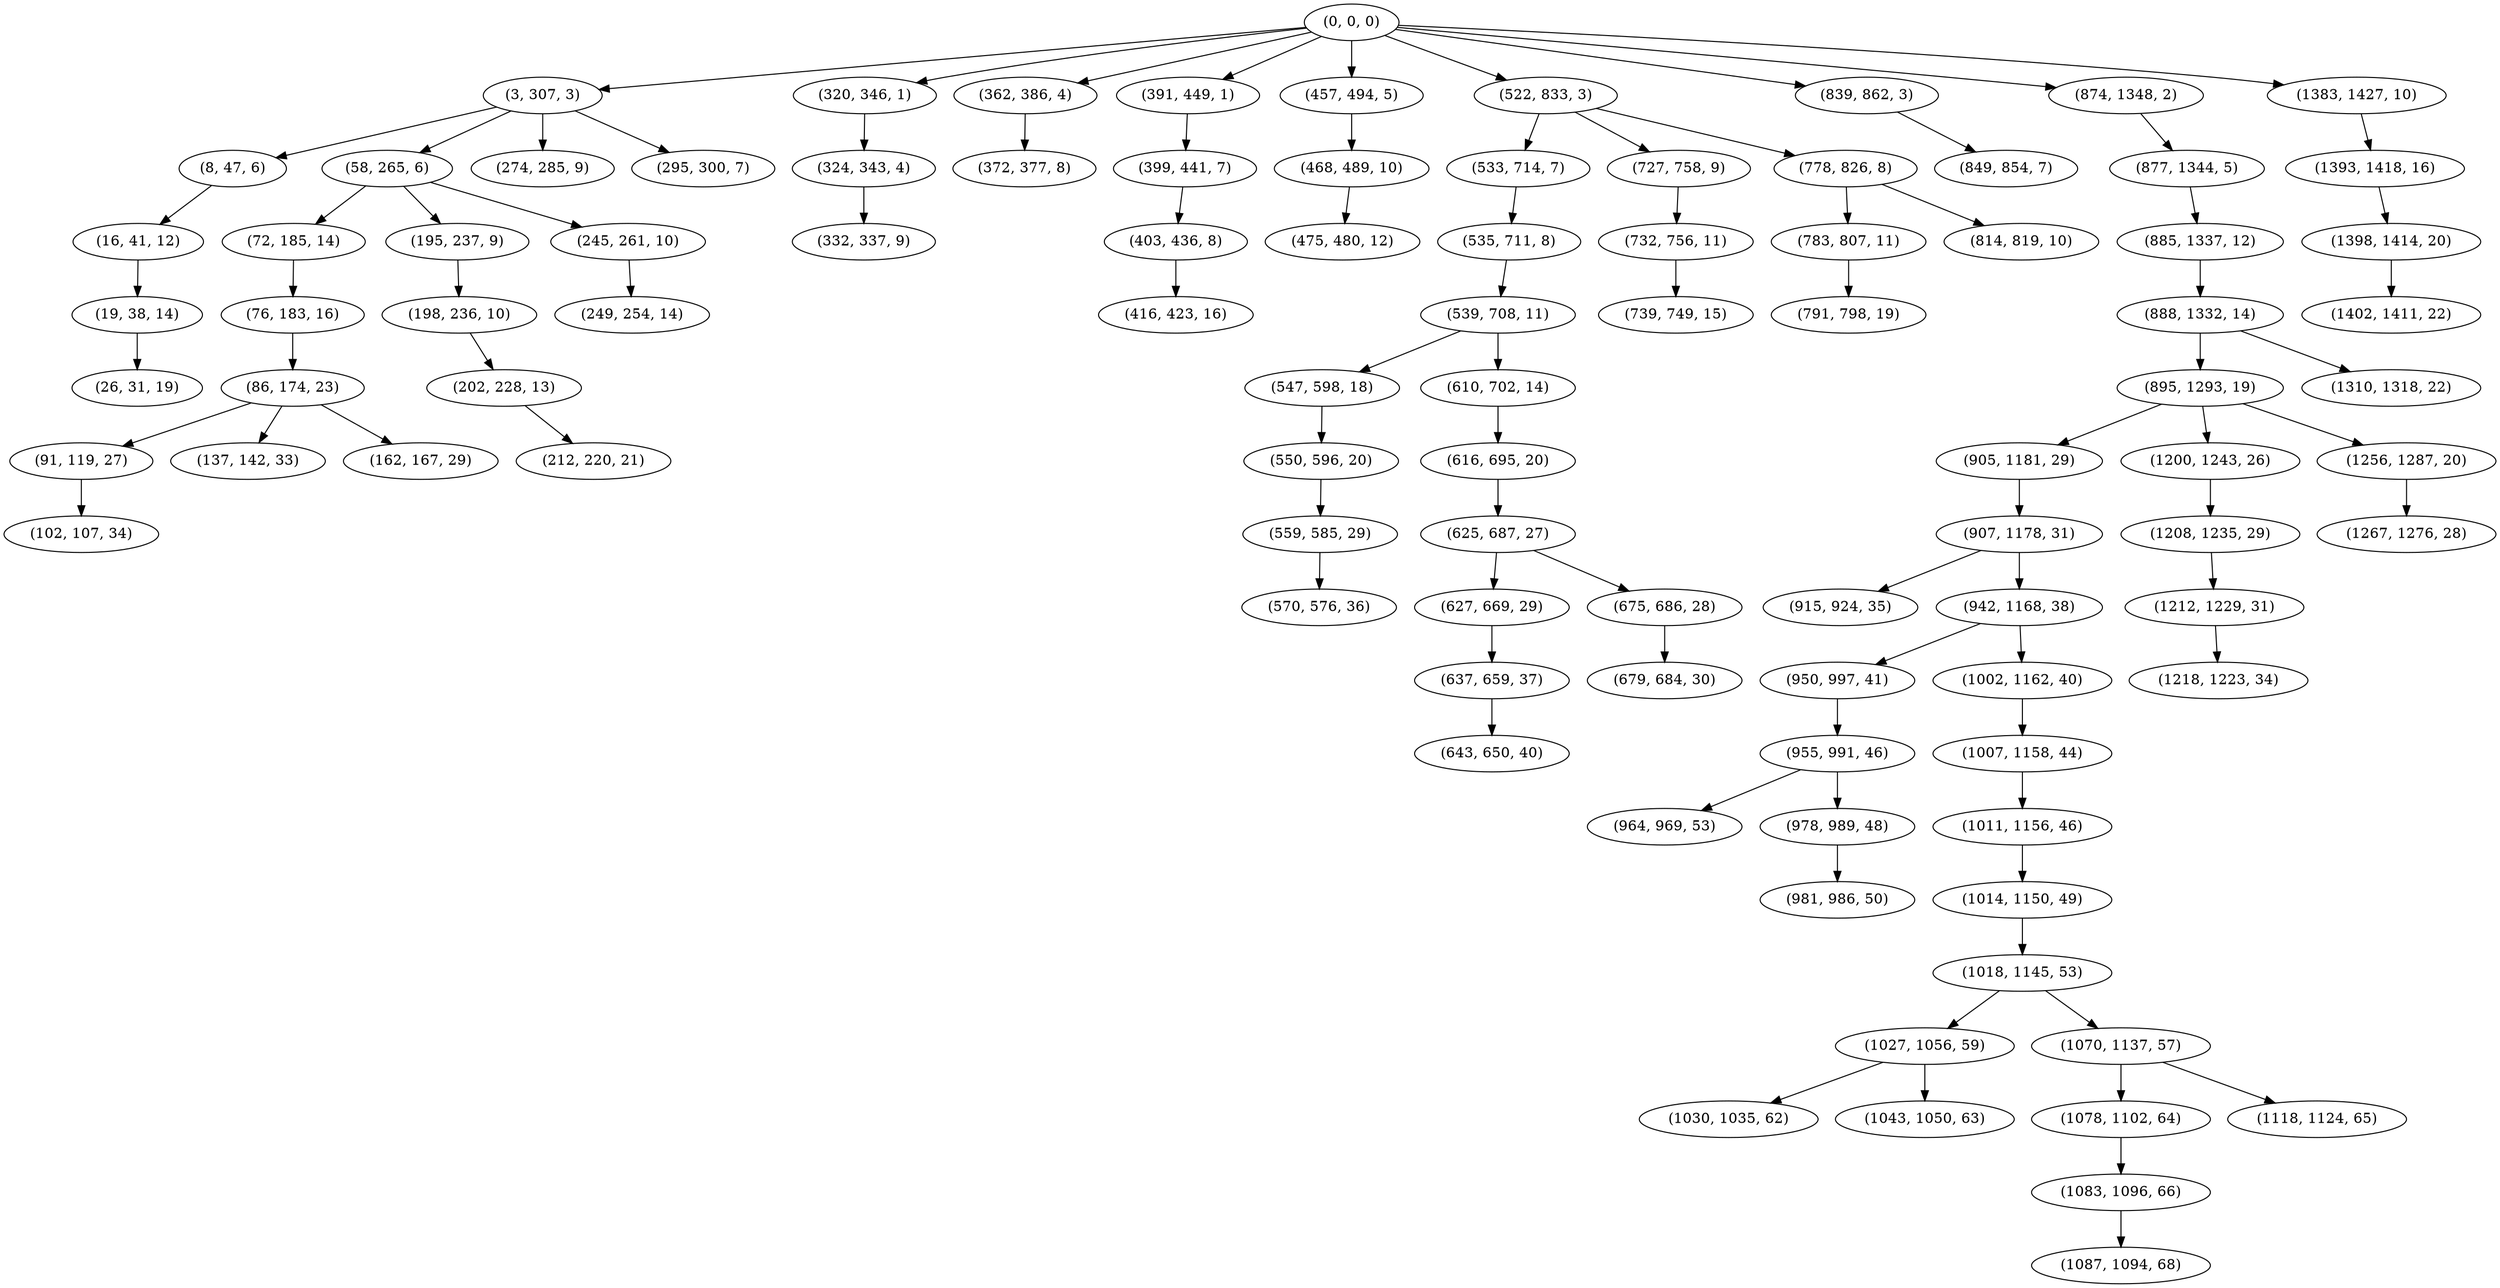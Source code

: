 digraph tree {
    "(0, 0, 0)";
    "(3, 307, 3)";
    "(8, 47, 6)";
    "(16, 41, 12)";
    "(19, 38, 14)";
    "(26, 31, 19)";
    "(58, 265, 6)";
    "(72, 185, 14)";
    "(76, 183, 16)";
    "(86, 174, 23)";
    "(91, 119, 27)";
    "(102, 107, 34)";
    "(137, 142, 33)";
    "(162, 167, 29)";
    "(195, 237, 9)";
    "(198, 236, 10)";
    "(202, 228, 13)";
    "(212, 220, 21)";
    "(245, 261, 10)";
    "(249, 254, 14)";
    "(274, 285, 9)";
    "(295, 300, 7)";
    "(320, 346, 1)";
    "(324, 343, 4)";
    "(332, 337, 9)";
    "(362, 386, 4)";
    "(372, 377, 8)";
    "(391, 449, 1)";
    "(399, 441, 7)";
    "(403, 436, 8)";
    "(416, 423, 16)";
    "(457, 494, 5)";
    "(468, 489, 10)";
    "(475, 480, 12)";
    "(522, 833, 3)";
    "(533, 714, 7)";
    "(535, 711, 8)";
    "(539, 708, 11)";
    "(547, 598, 18)";
    "(550, 596, 20)";
    "(559, 585, 29)";
    "(570, 576, 36)";
    "(610, 702, 14)";
    "(616, 695, 20)";
    "(625, 687, 27)";
    "(627, 669, 29)";
    "(637, 659, 37)";
    "(643, 650, 40)";
    "(675, 686, 28)";
    "(679, 684, 30)";
    "(727, 758, 9)";
    "(732, 756, 11)";
    "(739, 749, 15)";
    "(778, 826, 8)";
    "(783, 807, 11)";
    "(791, 798, 19)";
    "(814, 819, 10)";
    "(839, 862, 3)";
    "(849, 854, 7)";
    "(874, 1348, 2)";
    "(877, 1344, 5)";
    "(885, 1337, 12)";
    "(888, 1332, 14)";
    "(895, 1293, 19)";
    "(905, 1181, 29)";
    "(907, 1178, 31)";
    "(915, 924, 35)";
    "(942, 1168, 38)";
    "(950, 997, 41)";
    "(955, 991, 46)";
    "(964, 969, 53)";
    "(978, 989, 48)";
    "(981, 986, 50)";
    "(1002, 1162, 40)";
    "(1007, 1158, 44)";
    "(1011, 1156, 46)";
    "(1014, 1150, 49)";
    "(1018, 1145, 53)";
    "(1027, 1056, 59)";
    "(1030, 1035, 62)";
    "(1043, 1050, 63)";
    "(1070, 1137, 57)";
    "(1078, 1102, 64)";
    "(1083, 1096, 66)";
    "(1087, 1094, 68)";
    "(1118, 1124, 65)";
    "(1200, 1243, 26)";
    "(1208, 1235, 29)";
    "(1212, 1229, 31)";
    "(1218, 1223, 34)";
    "(1256, 1287, 20)";
    "(1267, 1276, 28)";
    "(1310, 1318, 22)";
    "(1383, 1427, 10)";
    "(1393, 1418, 16)";
    "(1398, 1414, 20)";
    "(1402, 1411, 22)";
    "(0, 0, 0)" -> "(3, 307, 3)";
    "(0, 0, 0)" -> "(320, 346, 1)";
    "(0, 0, 0)" -> "(362, 386, 4)";
    "(0, 0, 0)" -> "(391, 449, 1)";
    "(0, 0, 0)" -> "(457, 494, 5)";
    "(0, 0, 0)" -> "(522, 833, 3)";
    "(0, 0, 0)" -> "(839, 862, 3)";
    "(0, 0, 0)" -> "(874, 1348, 2)";
    "(0, 0, 0)" -> "(1383, 1427, 10)";
    "(3, 307, 3)" -> "(8, 47, 6)";
    "(3, 307, 3)" -> "(58, 265, 6)";
    "(3, 307, 3)" -> "(274, 285, 9)";
    "(3, 307, 3)" -> "(295, 300, 7)";
    "(8, 47, 6)" -> "(16, 41, 12)";
    "(16, 41, 12)" -> "(19, 38, 14)";
    "(19, 38, 14)" -> "(26, 31, 19)";
    "(58, 265, 6)" -> "(72, 185, 14)";
    "(58, 265, 6)" -> "(195, 237, 9)";
    "(58, 265, 6)" -> "(245, 261, 10)";
    "(72, 185, 14)" -> "(76, 183, 16)";
    "(76, 183, 16)" -> "(86, 174, 23)";
    "(86, 174, 23)" -> "(91, 119, 27)";
    "(86, 174, 23)" -> "(137, 142, 33)";
    "(86, 174, 23)" -> "(162, 167, 29)";
    "(91, 119, 27)" -> "(102, 107, 34)";
    "(195, 237, 9)" -> "(198, 236, 10)";
    "(198, 236, 10)" -> "(202, 228, 13)";
    "(202, 228, 13)" -> "(212, 220, 21)";
    "(245, 261, 10)" -> "(249, 254, 14)";
    "(320, 346, 1)" -> "(324, 343, 4)";
    "(324, 343, 4)" -> "(332, 337, 9)";
    "(362, 386, 4)" -> "(372, 377, 8)";
    "(391, 449, 1)" -> "(399, 441, 7)";
    "(399, 441, 7)" -> "(403, 436, 8)";
    "(403, 436, 8)" -> "(416, 423, 16)";
    "(457, 494, 5)" -> "(468, 489, 10)";
    "(468, 489, 10)" -> "(475, 480, 12)";
    "(522, 833, 3)" -> "(533, 714, 7)";
    "(522, 833, 3)" -> "(727, 758, 9)";
    "(522, 833, 3)" -> "(778, 826, 8)";
    "(533, 714, 7)" -> "(535, 711, 8)";
    "(535, 711, 8)" -> "(539, 708, 11)";
    "(539, 708, 11)" -> "(547, 598, 18)";
    "(539, 708, 11)" -> "(610, 702, 14)";
    "(547, 598, 18)" -> "(550, 596, 20)";
    "(550, 596, 20)" -> "(559, 585, 29)";
    "(559, 585, 29)" -> "(570, 576, 36)";
    "(610, 702, 14)" -> "(616, 695, 20)";
    "(616, 695, 20)" -> "(625, 687, 27)";
    "(625, 687, 27)" -> "(627, 669, 29)";
    "(625, 687, 27)" -> "(675, 686, 28)";
    "(627, 669, 29)" -> "(637, 659, 37)";
    "(637, 659, 37)" -> "(643, 650, 40)";
    "(675, 686, 28)" -> "(679, 684, 30)";
    "(727, 758, 9)" -> "(732, 756, 11)";
    "(732, 756, 11)" -> "(739, 749, 15)";
    "(778, 826, 8)" -> "(783, 807, 11)";
    "(778, 826, 8)" -> "(814, 819, 10)";
    "(783, 807, 11)" -> "(791, 798, 19)";
    "(839, 862, 3)" -> "(849, 854, 7)";
    "(874, 1348, 2)" -> "(877, 1344, 5)";
    "(877, 1344, 5)" -> "(885, 1337, 12)";
    "(885, 1337, 12)" -> "(888, 1332, 14)";
    "(888, 1332, 14)" -> "(895, 1293, 19)";
    "(888, 1332, 14)" -> "(1310, 1318, 22)";
    "(895, 1293, 19)" -> "(905, 1181, 29)";
    "(895, 1293, 19)" -> "(1200, 1243, 26)";
    "(895, 1293, 19)" -> "(1256, 1287, 20)";
    "(905, 1181, 29)" -> "(907, 1178, 31)";
    "(907, 1178, 31)" -> "(915, 924, 35)";
    "(907, 1178, 31)" -> "(942, 1168, 38)";
    "(942, 1168, 38)" -> "(950, 997, 41)";
    "(942, 1168, 38)" -> "(1002, 1162, 40)";
    "(950, 997, 41)" -> "(955, 991, 46)";
    "(955, 991, 46)" -> "(964, 969, 53)";
    "(955, 991, 46)" -> "(978, 989, 48)";
    "(978, 989, 48)" -> "(981, 986, 50)";
    "(1002, 1162, 40)" -> "(1007, 1158, 44)";
    "(1007, 1158, 44)" -> "(1011, 1156, 46)";
    "(1011, 1156, 46)" -> "(1014, 1150, 49)";
    "(1014, 1150, 49)" -> "(1018, 1145, 53)";
    "(1018, 1145, 53)" -> "(1027, 1056, 59)";
    "(1018, 1145, 53)" -> "(1070, 1137, 57)";
    "(1027, 1056, 59)" -> "(1030, 1035, 62)";
    "(1027, 1056, 59)" -> "(1043, 1050, 63)";
    "(1070, 1137, 57)" -> "(1078, 1102, 64)";
    "(1070, 1137, 57)" -> "(1118, 1124, 65)";
    "(1078, 1102, 64)" -> "(1083, 1096, 66)";
    "(1083, 1096, 66)" -> "(1087, 1094, 68)";
    "(1200, 1243, 26)" -> "(1208, 1235, 29)";
    "(1208, 1235, 29)" -> "(1212, 1229, 31)";
    "(1212, 1229, 31)" -> "(1218, 1223, 34)";
    "(1256, 1287, 20)" -> "(1267, 1276, 28)";
    "(1383, 1427, 10)" -> "(1393, 1418, 16)";
    "(1393, 1418, 16)" -> "(1398, 1414, 20)";
    "(1398, 1414, 20)" -> "(1402, 1411, 22)";
}
